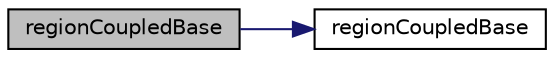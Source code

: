 digraph "regionCoupledBase"
{
  bgcolor="transparent";
  edge [fontname="Helvetica",fontsize="10",labelfontname="Helvetica",labelfontsize="10"];
  node [fontname="Helvetica",fontsize="10",shape=record];
  rankdir="LR";
  Node16 [label="regionCoupledBase",height=0.2,width=0.4,color="black", fillcolor="grey75", style="filled", fontcolor="black"];
  Node16 -> Node17 [color="midnightblue",fontsize="10",style="solid",fontname="Helvetica"];
  Node17 [label="regionCoupledBase",height=0.2,width=0.4,color="black",URL="$a26313.html#af2c99bb7fb4d7eb8a19e5c901f53d2b3",tooltip="Construct from patch. "];
}
